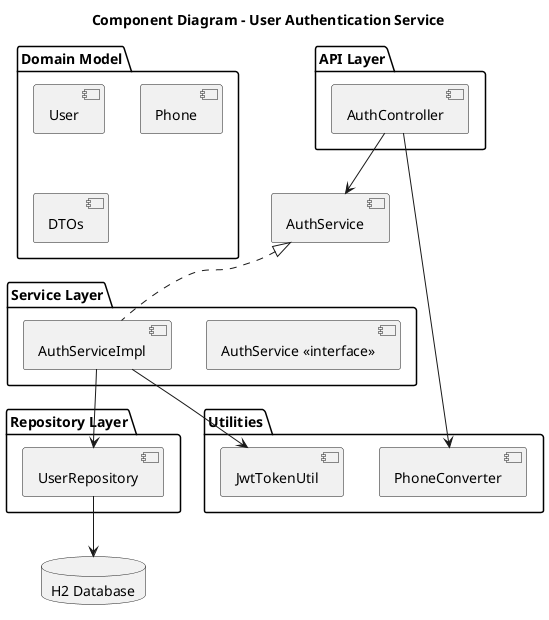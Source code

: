 
@startuml ComponentDiagram
title Component Diagram - User Authentication Service

package "API Layer" {
  [AuthController]
}

package "Service Layer" {
  [AuthService <<interface>>]
  [AuthServiceImpl]
}

package "Repository Layer" {
  [UserRepository]
}

package "Utilities" {
  [JwtTokenUtil]
  [PhoneConverter]
}

package "Domain Model" {
  [User]
  [Phone]
  [DTOs]
}

database "H2 Database" as DB

[AuthController] --> [AuthService]
[AuthServiceImpl] --> [UserRepository]
[AuthServiceImpl] --> [JwtTokenUtil]
[AuthController] --> [PhoneConverter]
[UserRepository] --> DB
[AuthService] <|.. [AuthServiceImpl]

@enduml
